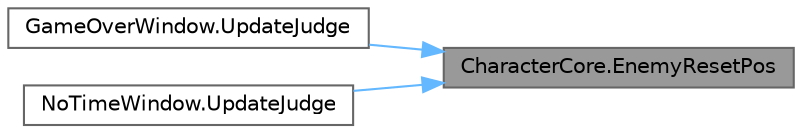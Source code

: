 digraph "CharacterCore.EnemyResetPos"
{
 // LATEX_PDF_SIZE
  bgcolor="transparent";
  edge [fontname=Helvetica,fontsize=10,labelfontname=Helvetica,labelfontsize=10];
  node [fontname=Helvetica,fontsize=10,shape=box,height=0.2,width=0.4];
  rankdir="RL";
  Node1 [id="Node000001",label="CharacterCore.EnemyResetPos",height=0.2,width=0.4,color="gray40", fillcolor="grey60", style="filled", fontcolor="black",tooltip=" "];
  Node1 -> Node2 [id="edge1_Node000001_Node000002",dir="back",color="steelblue1",style="solid",tooltip=" "];
  Node2 [id="Node000002",label="GameOverWindow.UpdateJudge",height=0.2,width=0.4,color="grey40", fillcolor="white", style="filled",URL="$class_game_over_window.html#a0d5014fb19c5591530758e049c54474b",tooltip=" "];
  Node1 -> Node3 [id="edge2_Node000001_Node000003",dir="back",color="steelblue1",style="solid",tooltip=" "];
  Node3 [id="Node000003",label="NoTimeWindow.UpdateJudge",height=0.2,width=0.4,color="grey40", fillcolor="white", style="filled",URL="$class_no_time_window.html#a52beadda51e7c97db6c709ae89c23562",tooltip=" "];
}
